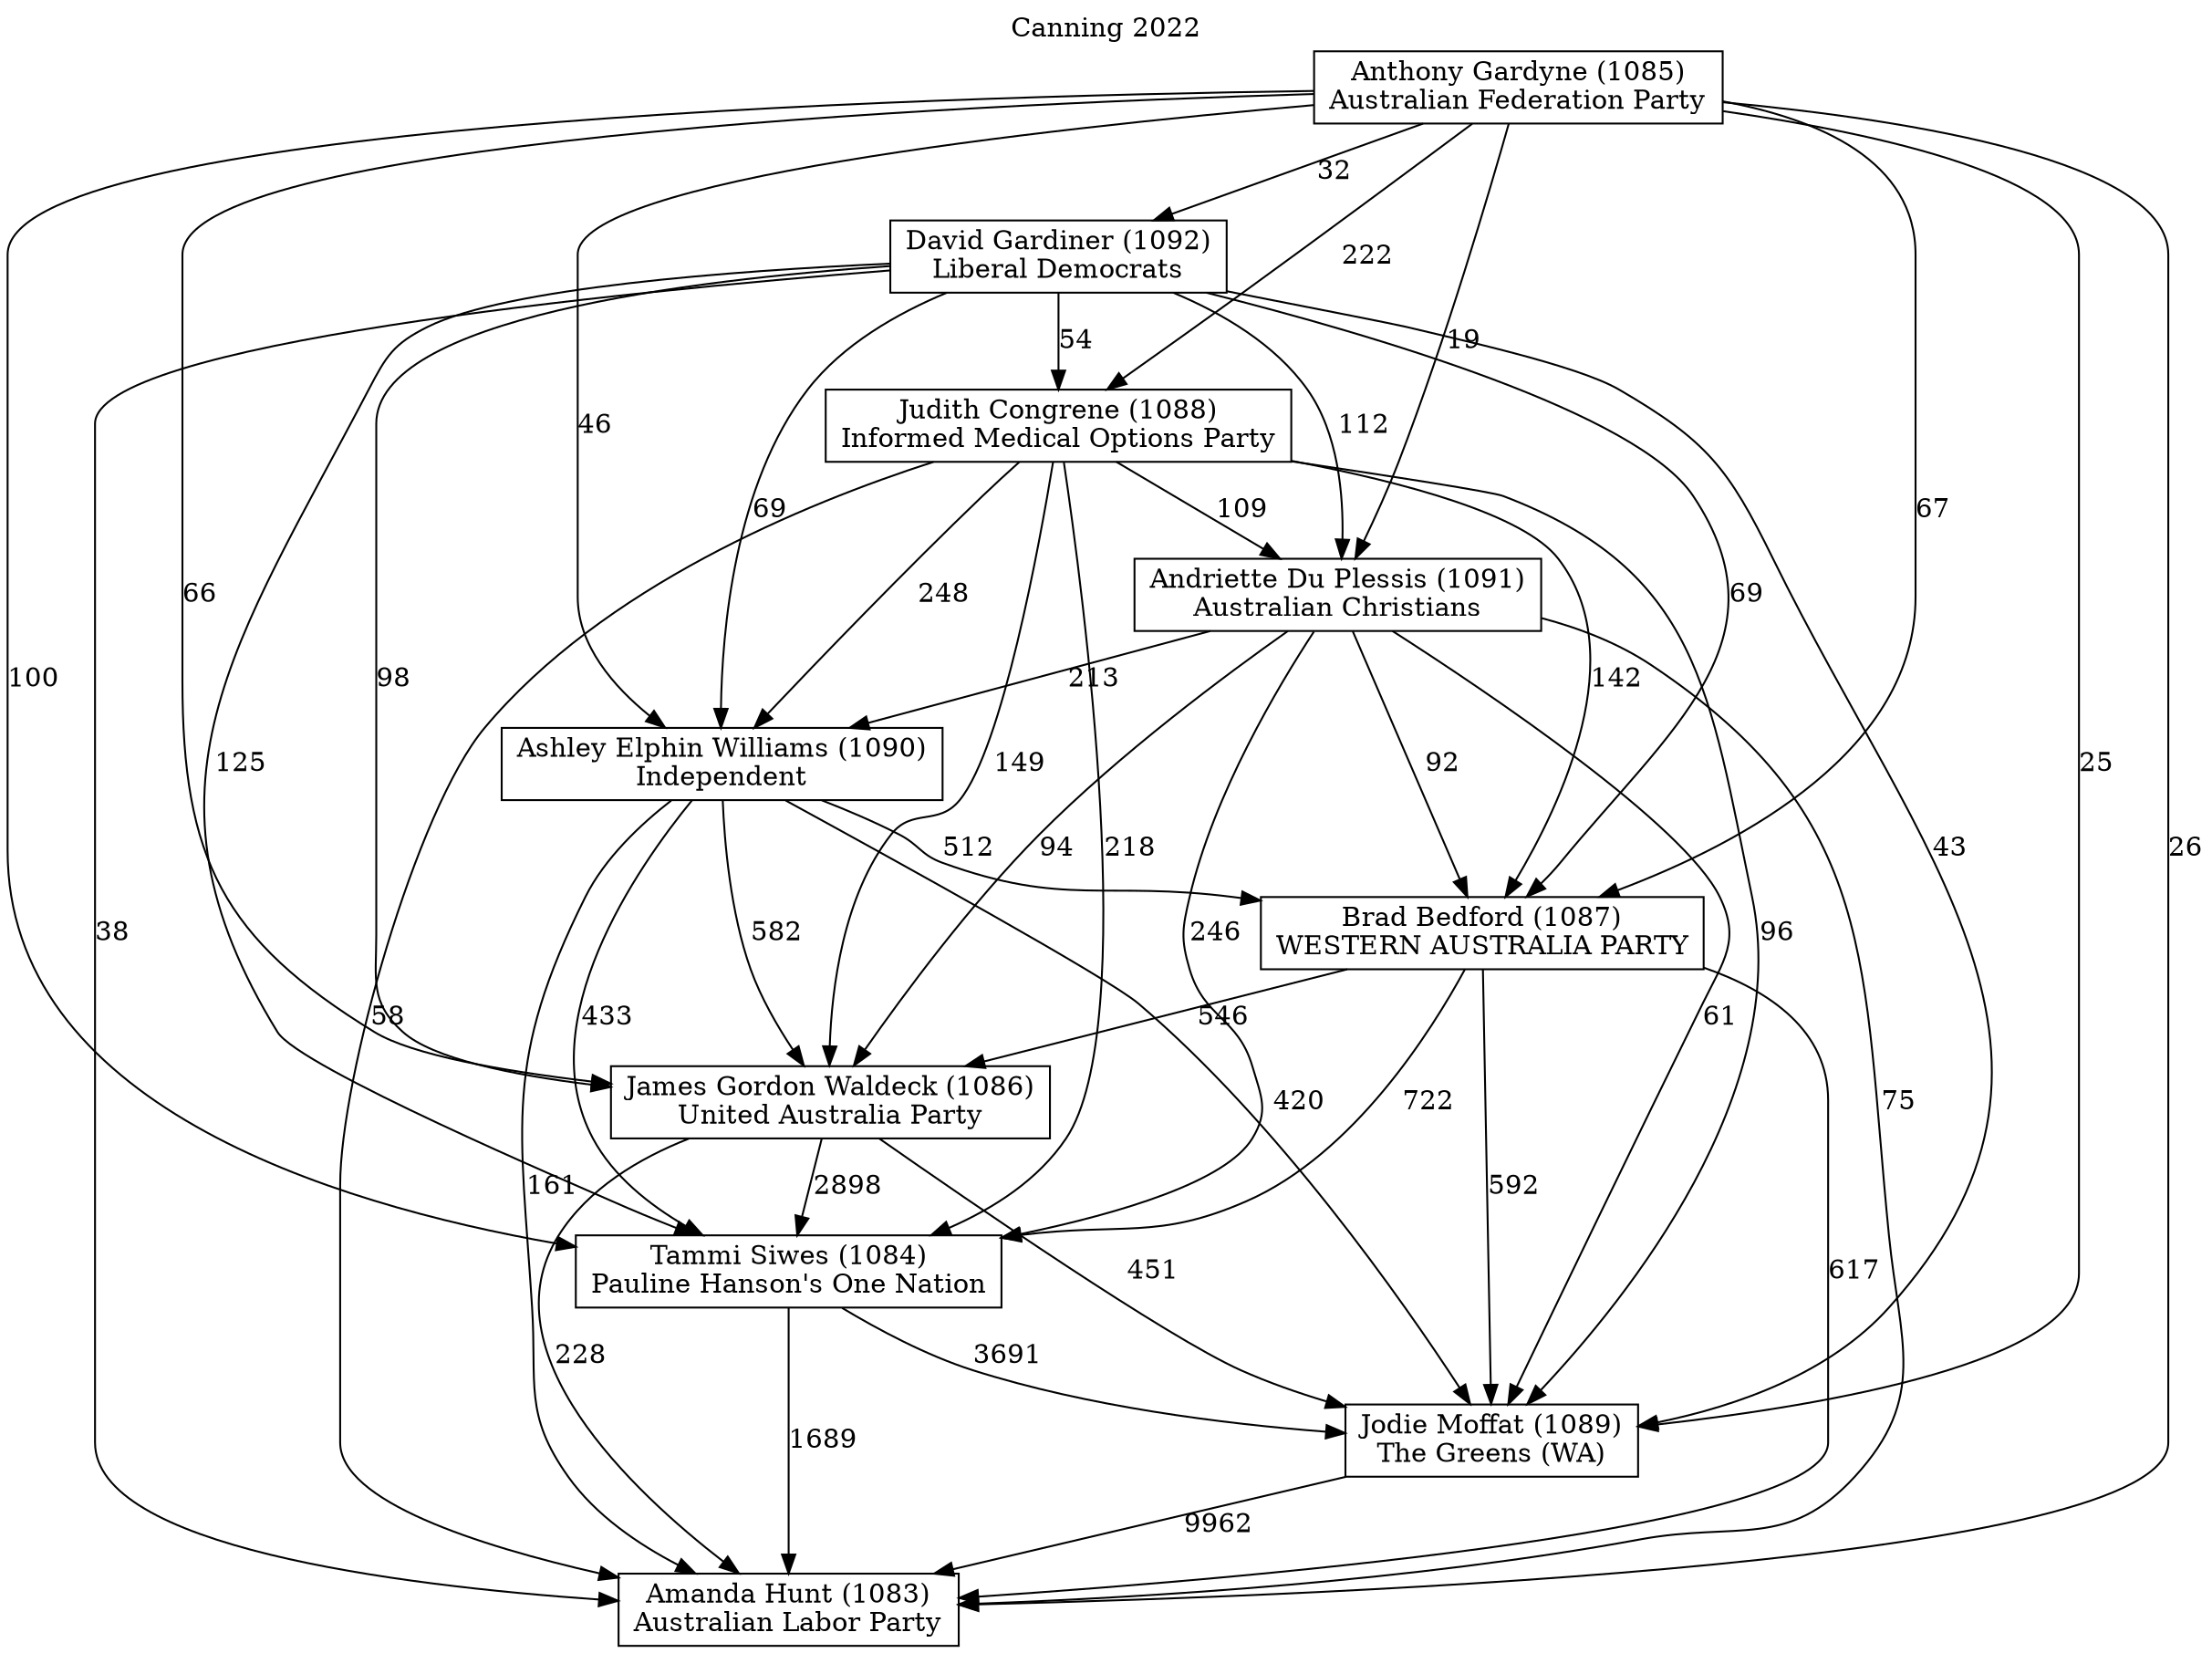 // House preference flow
digraph "Amanda Hunt (1083)_Canning_2022" {
	graph [label="Canning 2022" labelloc=t mclimit=10]
	node [shape=box]
	"David Gardiner (1092)" [label="David Gardiner (1092)
Liberal Democrats"]
	"James Gordon Waldeck (1086)" [label="James Gordon Waldeck (1086)
United Australia Party"]
	"Jodie Moffat (1089)" [label="Jodie Moffat (1089)
The Greens (WA)"]
	"Amanda Hunt (1083)" [label="Amanda Hunt (1083)
Australian Labor Party"]
	"Andriette Du Plessis (1091)" [label="Andriette Du Plessis (1091)
Australian Christians"]
	"Brad Bedford (1087)" [label="Brad Bedford (1087)
WESTERN AUSTRALIA PARTY"]
	"Judith Congrene (1088)" [label="Judith Congrene (1088)
Informed Medical Options Party"]
	"Anthony Gardyne (1085)" [label="Anthony Gardyne (1085)
Australian Federation Party"]
	"Ashley Elphin Williams (1090)" [label="Ashley Elphin Williams (1090)
Independent"]
	"Tammi Siwes (1084)" [label="Tammi Siwes (1084)
Pauline Hanson's One Nation"]
	"Tammi Siwes (1084)" -> "Jodie Moffat (1089)" [label=3691]
	"Anthony Gardyne (1085)" -> "Ashley Elphin Williams (1090)" [label=46]
	"Anthony Gardyne (1085)" -> "Jodie Moffat (1089)" [label=25]
	"Judith Congrene (1088)" -> "Tammi Siwes (1084)" [label=218]
	"Anthony Gardyne (1085)" -> "David Gardiner (1092)" [label=32]
	"Brad Bedford (1087)" -> "Amanda Hunt (1083)" [label=617]
	"Ashley Elphin Williams (1090)" -> "Jodie Moffat (1089)" [label=420]
	"James Gordon Waldeck (1086)" -> "Jodie Moffat (1089)" [label=451]
	"James Gordon Waldeck (1086)" -> "Tammi Siwes (1084)" [label=2898]
	"Andriette Du Plessis (1091)" -> "Jodie Moffat (1089)" [label=61]
	"Andriette Du Plessis (1091)" -> "Brad Bedford (1087)" [label=92]
	"Andriette Du Plessis (1091)" -> "James Gordon Waldeck (1086)" [label=94]
	"Anthony Gardyne (1085)" -> "Amanda Hunt (1083)" [label=26]
	"Judith Congrene (1088)" -> "Jodie Moffat (1089)" [label=96]
	"Anthony Gardyne (1085)" -> "Tammi Siwes (1084)" [label=100]
	"Judith Congrene (1088)" -> "Andriette Du Plessis (1091)" [label=109]
	"Brad Bedford (1087)" -> "Tammi Siwes (1084)" [label=722]
	"David Gardiner (1092)" -> "Ashley Elphin Williams (1090)" [label=69]
	"David Gardiner (1092)" -> "Amanda Hunt (1083)" [label=38]
	"Anthony Gardyne (1085)" -> "Andriette Du Plessis (1091)" [label=19]
	"David Gardiner (1092)" -> "Judith Congrene (1088)" [label=54]
	"Tammi Siwes (1084)" -> "Amanda Hunt (1083)" [label=1689]
	"Ashley Elphin Williams (1090)" -> "Amanda Hunt (1083)" [label=161]
	"Brad Bedford (1087)" -> "Jodie Moffat (1089)" [label=592]
	"Judith Congrene (1088)" -> "Brad Bedford (1087)" [label=142]
	"James Gordon Waldeck (1086)" -> "Amanda Hunt (1083)" [label=228]
	"David Gardiner (1092)" -> "James Gordon Waldeck (1086)" [label=98]
	"Ashley Elphin Williams (1090)" -> "Brad Bedford (1087)" [label=512]
	"Ashley Elphin Williams (1090)" -> "James Gordon Waldeck (1086)" [label=582]
	"Andriette Du Plessis (1091)" -> "Ashley Elphin Williams (1090)" [label=213]
	"Jodie Moffat (1089)" -> "Amanda Hunt (1083)" [label=9962]
	"David Gardiner (1092)" -> "Andriette Du Plessis (1091)" [label=112]
	"Anthony Gardyne (1085)" -> "Judith Congrene (1088)" [label=222]
	"David Gardiner (1092)" -> "Brad Bedford (1087)" [label=69]
	"David Gardiner (1092)" -> "Jodie Moffat (1089)" [label=43]
	"Brad Bedford (1087)" -> "James Gordon Waldeck (1086)" [label=546]
	"Judith Congrene (1088)" -> "Amanda Hunt (1083)" [label=58]
	"Anthony Gardyne (1085)" -> "James Gordon Waldeck (1086)" [label=66]
	"Judith Congrene (1088)" -> "Ashley Elphin Williams (1090)" [label=248]
	"Andriette Du Plessis (1091)" -> "Amanda Hunt (1083)" [label=75]
	"Anthony Gardyne (1085)" -> "Brad Bedford (1087)" [label=67]
	"Andriette Du Plessis (1091)" -> "Tammi Siwes (1084)" [label=246]
	"David Gardiner (1092)" -> "Tammi Siwes (1084)" [label=125]
	"Judith Congrene (1088)" -> "James Gordon Waldeck (1086)" [label=149]
	"Ashley Elphin Williams (1090)" -> "Tammi Siwes (1084)" [label=433]
}
